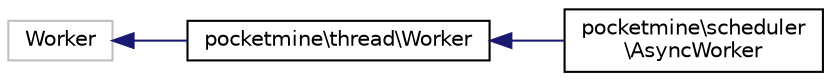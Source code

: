 digraph "Graphical Class Hierarchy"
{
 // INTERACTIVE_SVG=YES
 // LATEX_PDF_SIZE
  edge [fontname="Helvetica",fontsize="10",labelfontname="Helvetica",labelfontsize="10"];
  node [fontname="Helvetica",fontsize="10",shape=record];
  rankdir="LR";
  Node0 [label="Worker",height=0.2,width=0.4,color="grey75", fillcolor="white", style="filled",tooltip=" "];
  Node0 -> Node1 [dir="back",color="midnightblue",fontsize="10",style="solid",fontname="Helvetica"];
  Node1 [label="pocketmine\\thread\\Worker",height=0.2,width=0.4,color="black", fillcolor="white", style="filled",URL="$d2/d42/classpocketmine_1_1thread_1_1_worker.html",tooltip=" "];
  Node1 -> Node2 [dir="back",color="midnightblue",fontsize="10",style="solid",fontname="Helvetica"];
  Node2 [label="pocketmine\\scheduler\l\\AsyncWorker",height=0.2,width=0.4,color="black", fillcolor="white", style="filled",URL="$d1/d4e/classpocketmine_1_1scheduler_1_1_async_worker.html",tooltip=" "];
}
